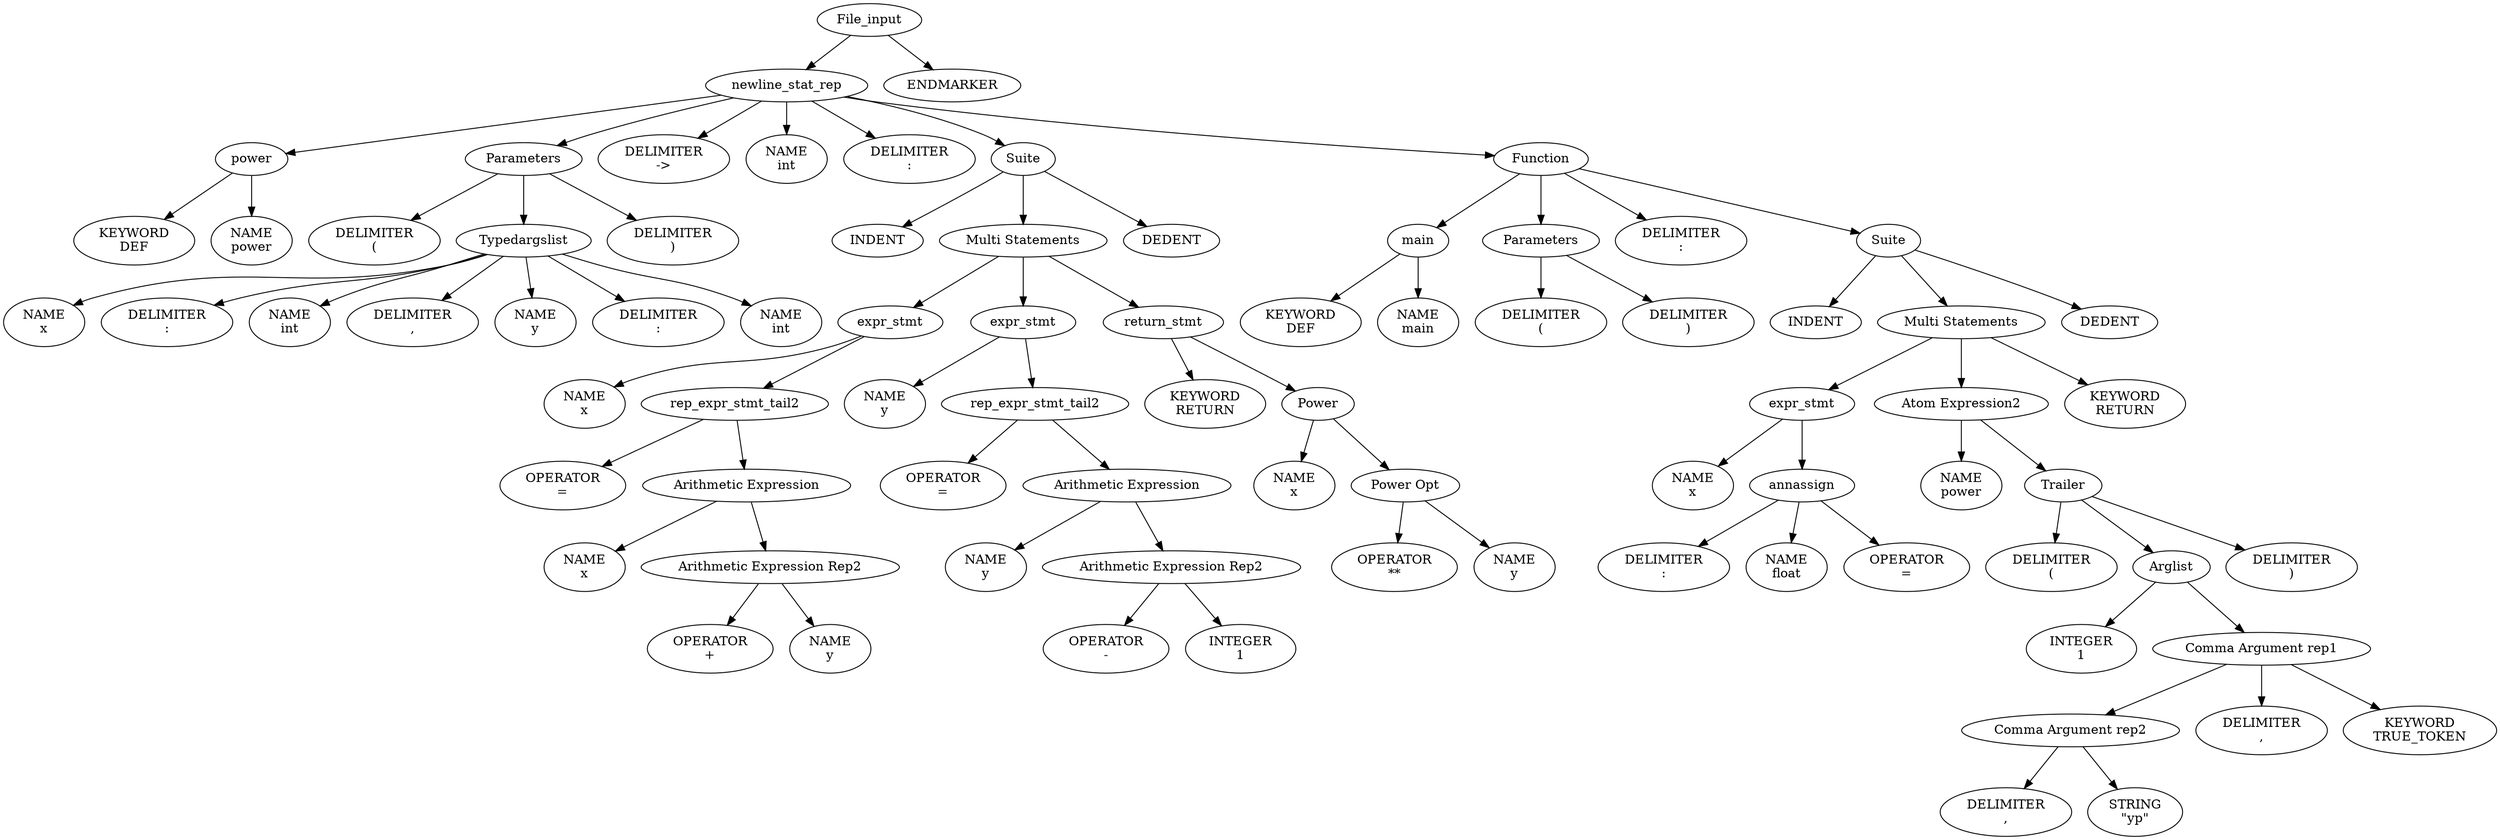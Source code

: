 digraph parse_tree {
"0x55e8b5527eb0" [label="File_input"];
"0x55e8b5527eb0" -> "0x55e8b5543640";
"0x55e8b5543640" [label="newline_stat_rep"];
"0x55e8b5543640" -> "0x55e8b553d410";
"0x55e8b553d410" [label="power"];
"0x55e8b553d410" -> "0x55e8b553d270";
"0x55e8b553d270" [label="KEYWORD
DEF"];
"0x55e8b553d410" -> "0x55e8b553d340";
"0x55e8b553d340" [label="NAME
power"];
"0x55e8b5543640" -> "0x55e8b553e600";
"0x55e8b553e600" [label="Parameters"];
"0x55e8b553e600" -> "0x55e8b553d6f0";
"0x55e8b553d6f0" [label="DELIMITER
("];
"0x55e8b553e600" -> "0x55e8b553e330";
"0x55e8b553e330" [label="Typedargslist"];
"0x55e8b553e330" -> "0x55e8b553d7c0";
"0x55e8b553d7c0" [label="NAME
x"];
"0x55e8b553e330" -> "0x55e8b553d890";
"0x55e8b553d890" [label="DELIMITER
:"];
"0x55e8b553e330" -> "0x55e8b553db00";
"0x55e8b553db00" [label="NAME
int"];
"0x55e8b553e330" -> "0x55e8b553da30";
"0x55e8b553da30" [label="DELIMITER
,"];
"0x55e8b553e330" -> "0x55e8b553dbf0";
"0x55e8b553dbf0" [label="NAME
y"];
"0x55e8b553e330" -> "0x55e8b553dcc0";
"0x55e8b553dcc0" [label="DELIMITER
:"];
"0x55e8b553e330" -> "0x55e8b553df30";
"0x55e8b553df30" [label="NAME
int"];
"0x55e8b553e600" -> "0x55e8b553de60";
"0x55e8b553de60" [label="DELIMITER
)"];
"0x55e8b5543640" -> "0x55e8b553e6f0";
"0x55e8b553e6f0" [label="DELIMITER
->"];
"0x55e8b5543640" -> "0x55e8b553e7c0";
"0x55e8b553e7c0" [label="NAME
int"];
"0x55e8b5543640" -> "0x55e8b553e890";
"0x55e8b553e890" [label="DELIMITER
:"];
"0x55e8b5543640" -> "0x55e8b5540a50";
"0x55e8b5540a50" [label="Suite"];
"0x55e8b5540a50" -> "0x55e8b553ea30";
"0x55e8b553ea30" [label="INDENT"];
"0x55e8b5540a50" -> "0x55e8b5540830";
"0x55e8b5540830" [label="Multi Statements"];
"0x55e8b5540830" -> "0x55e8b553f340";
"0x55e8b553f340" [label="expr_stmt"];
"0x55e8b553f340" -> "0x55e8b553eb00";
"0x55e8b553eb00" [label="NAME
x"];
"0x55e8b553f340" -> "0x55e8b553f220";
"0x55e8b553f220" [label="rep_expr_stmt_tail2"];
"0x55e8b553f220" -> "0x55e8b553ebd0";
"0x55e8b553ebd0" [label="OPERATOR
="];
"0x55e8b553f220" -> "0x55e8b553f130";
"0x55e8b553f130" [label="Arithmetic Expression"];
"0x55e8b553f130" -> "0x55e8b553eca0";
"0x55e8b553eca0" [label="NAME
x"];
"0x55e8b553f130" -> "0x55e8b553f010";
"0x55e8b553f010" [label="Arithmetic Expression Rep2"];
"0x55e8b553f010" -> "0x55e8b553ed70";
"0x55e8b553ed70" [label="OPERATOR
+"];
"0x55e8b553f010" -> "0x55e8b553ee40";
"0x55e8b553ee40" [label="NAME
y"];
"0x55e8b5540830" -> "0x55e8b553fe50";
"0x55e8b553fe50" [label="expr_stmt"];
"0x55e8b553fe50" -> "0x55e8b553f500";
"0x55e8b553f500" [label="NAME
y"];
"0x55e8b553fe50" -> "0x55e8b553fc40";
"0x55e8b553fc40" [label="rep_expr_stmt_tail2"];
"0x55e8b553fc40" -> "0x55e8b553f5d0";
"0x55e8b553f5d0" [label="OPERATOR
="];
"0x55e8b553fc40" -> "0x55e8b553fb50";
"0x55e8b553fb50" [label="Arithmetic Expression"];
"0x55e8b553fb50" -> "0x55e8b553f6a0";
"0x55e8b553f6a0" [label="NAME
y"];
"0x55e8b553fb50" -> "0x55e8b553fa10";
"0x55e8b553fa10" [label="Arithmetic Expression Rep2"];
"0x55e8b553fa10" -> "0x55e8b553f770";
"0x55e8b553f770" [label="OPERATOR
-"];
"0x55e8b553fa10" -> "0x55e8b553f840";
"0x55e8b553f840" [label="INTEGER
1"];
"0x55e8b5540830" -> "0x55e8b5540740";
"0x55e8b5540740" [label="return_stmt"];
"0x55e8b5540740" -> "0x55e8b5540060";
"0x55e8b5540060" [label="KEYWORD
RETURN"];
"0x55e8b5540740" -> "0x55e8b5540560";
"0x55e8b5540560" [label="Power"];
"0x55e8b5540560" -> "0x55e8b5540130";
"0x55e8b5540130" [label="NAME
x"];
"0x55e8b5540560" -> "0x55e8b5540470";
"0x55e8b5540470" [label="Power Opt"];
"0x55e8b5540470" -> "0x55e8b5540200";
"0x55e8b5540200" [label="OPERATOR
**"];
"0x55e8b5540470" -> "0x55e8b55402d0";
"0x55e8b55402d0" [label="NAME
y"];
"0x55e8b5540a50" -> "0x55e8b5540980";
"0x55e8b5540980" [label="DEDENT"];
"0x55e8b5543640" -> "0x55e8b5543540";
"0x55e8b5543540" [label="Function"];
"0x55e8b5543540" -> "0x55e8b5540e60";
"0x55e8b5540e60" [label="main"];
"0x55e8b5540e60" -> "0x55e8b5540cc0";
"0x55e8b5540cc0" [label="KEYWORD
DEF"];
"0x55e8b5540e60" -> "0x55e8b5540d90";
"0x55e8b5540d90" [label="NAME
main"];
"0x55e8b5543540" -> "0x55e8b5541230";
"0x55e8b5541230" [label="Parameters"];
"0x55e8b5541230" -> "0x55e8b5541090";
"0x55e8b5541090" [label="DELIMITER
("];
"0x55e8b5541230" -> "0x55e8b5541160";
"0x55e8b5541160" [label="DELIMITER
)"];
"0x55e8b5543540" -> "0x55e8b5541320";
"0x55e8b5541320" [label="DELIMITER
:"];
"0x55e8b5543540" -> "0x55e8b5543440";
"0x55e8b5543440" [label="Suite"];
"0x55e8b5543440" -> "0x55e8b55414c0";
"0x55e8b55414c0" [label="INDENT"];
"0x55e8b5543440" -> "0x55e8b5543220";
"0x55e8b5543220" [label="Multi Statements"];
"0x55e8b5543220" -> "0x55e8b5541c50";
"0x55e8b5541c50" [label="expr_stmt"];
"0x55e8b5541c50" -> "0x55e8b5541590";
"0x55e8b5541590" [label="NAME
x"];
"0x55e8b5541c50" -> "0x55e8b5541b60";
"0x55e8b5541b60" [label="annassign"];
"0x55e8b5541b60" -> "0x55e8b5541660";
"0x55e8b5541660" [label="DELIMITER
:"];
"0x55e8b5541b60" -> "0x55e8b5541730";
"0x55e8b5541730" [label="NAME
float"];
"0x55e8b5541b60" -> "0x55e8b5541800";
"0x55e8b5541800" [label="OPERATOR
="];
"0x55e8b5543220" -> "0x55e8b5542d80";
"0x55e8b5542d80" [label="Atom Expression2"];
"0x55e8b5542d80" -> "0x55e8b5541f50";
"0x55e8b5541f50" [label="NAME
power"];
"0x55e8b5542d80" -> "0x55e8b5542a50";
"0x55e8b5542a50" [label="Trailer"];
"0x55e8b5542a50" -> "0x55e8b5542020";
"0x55e8b5542020" [label="DELIMITER
("];
"0x55e8b5542a50" -> "0x55e8b5542910";
"0x55e8b5542910" [label="Arglist"];
"0x55e8b5542910" -> "0x55e8b55420f0";
"0x55e8b55420f0" [label="INTEGER
1"];
"0x55e8b5542910" -> "0x55e8b5542740";
"0x55e8b5542740" [label="Comma Argument rep1"];
"0x55e8b5542740" -> "0x55e8b5542450";
"0x55e8b5542450" [label="Comma Argument rep2"];
"0x55e8b5542450" -> "0x55e8b55421c0";
"0x55e8b55421c0" [label="DELIMITER
,"];
"0x55e8b5542450" -> "0x55e8b5542290";
"0x55e8b5542290" [label="STRING
\"yp\""];
"0x55e8b5542740" -> "0x55e8b5542360";
"0x55e8b5542360" [label="DELIMITER
,"];
"0x55e8b5542740" -> "0x55e8b55425a0";
"0x55e8b55425a0" [label="KEYWORD
TRUE_TOKEN"];
"0x55e8b5542a50" -> "0x55e8b5542670";
"0x55e8b5542670" [label="DELIMITER
)"];
"0x55e8b5543220" -> "0x55e8b5543130";
"0x55e8b5543130" [label="KEYWORD
RETURN"];
"0x55e8b5543440" -> "0x55e8b5543370";
"0x55e8b5543370" [label="DEDENT"];
"0x55e8b5527eb0" -> "0x55e8b55437c0";
"0x55e8b55437c0" [label="ENDMARKER"];
}

